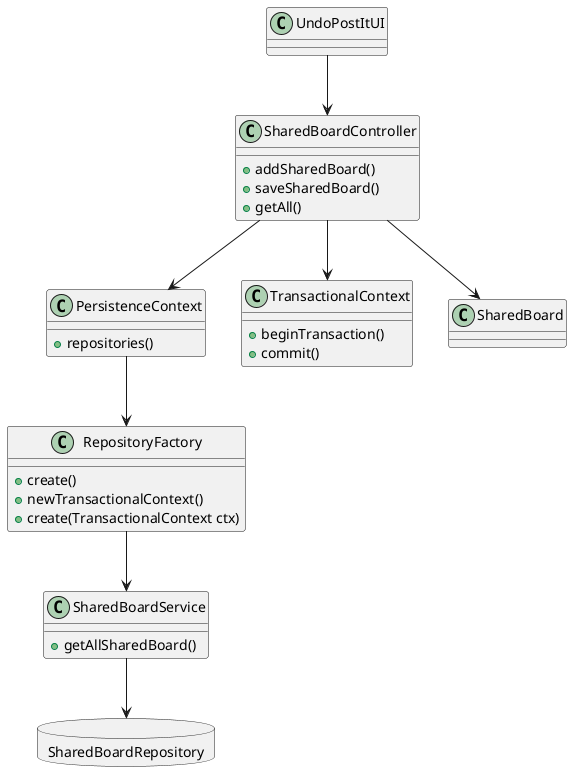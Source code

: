 @startuml
'https://plantuml.com/class-diagram

class UndoPostItUI{
}

class SharedBoardController{
+addSharedBoard()
+saveSharedBoard()
+getAll()
}

class SharedBoardService{
+getAllSharedBoard()
}


class PersistenceContext{
+repositories()
}

class RepositoryFactory{
+create()
+newTransactionalContext()
+create(TransactionalContext ctx)
}

database SharedBoardRepository{
}

class TransactionalContext{
+beginTransaction()
+commit()
}

class SharedBoard{
}


UndoPostItUI --> SharedBoardController
SharedBoardController-->PersistenceContext
SharedBoardController-->TransactionalContext

SharedBoardService --> SharedBoardRepository
SharedBoardController --> SharedBoard

PersistenceContext-->RepositoryFactory

RepositoryFactory-->SharedBoardService
@enduml